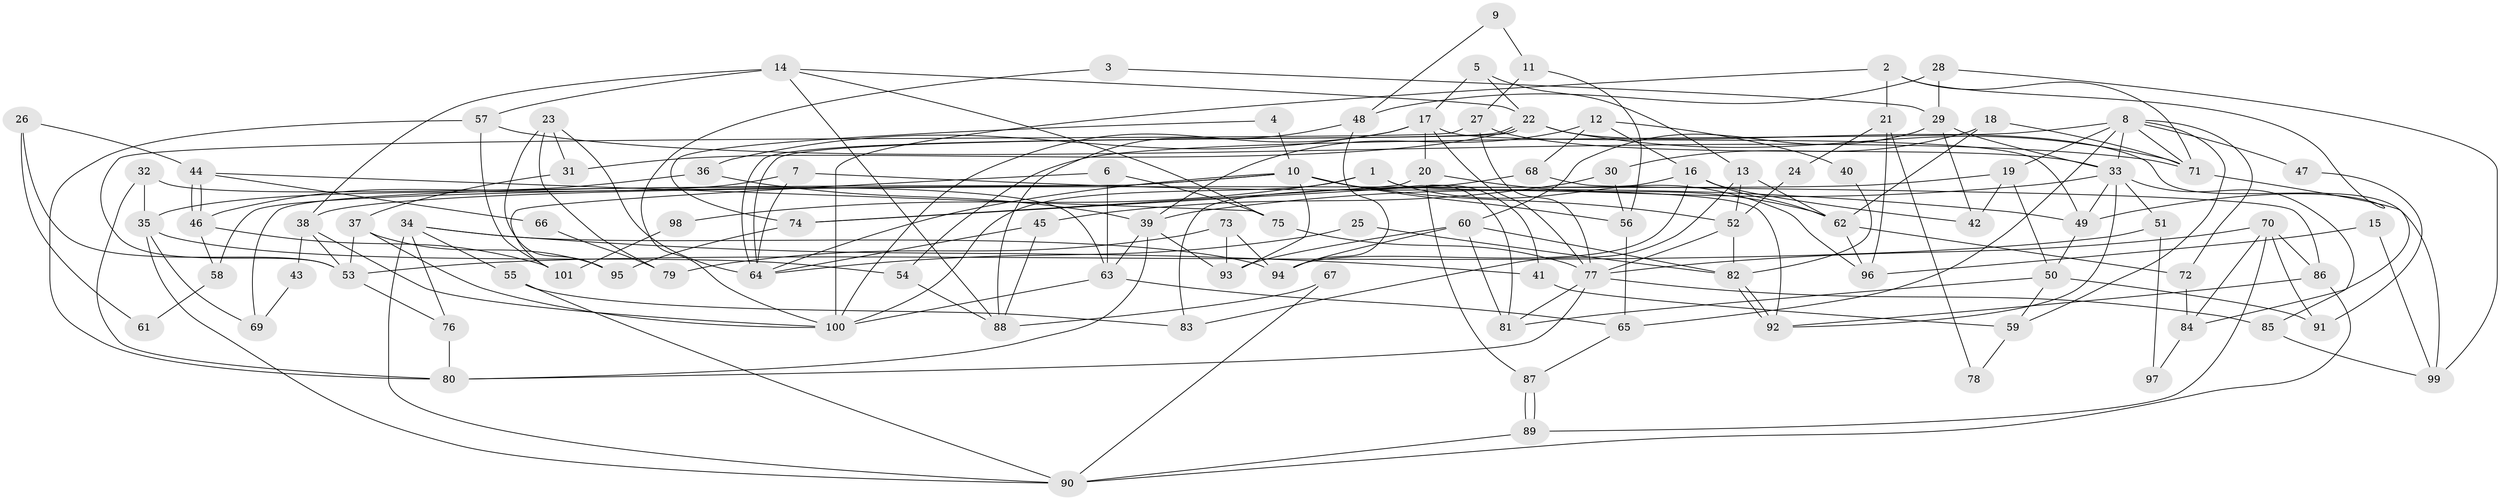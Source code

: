 // coarse degree distribution, {6: 0.1, 8: 0.05, 5: 0.2, 2: 0.15, 3: 0.21666666666666667, 18: 0.016666666666666666, 12: 0.03333333333333333, 4: 0.15, 10: 0.03333333333333333, 7: 0.05}
// Generated by graph-tools (version 1.1) at 2025/18/03/04/25 18:18:45]
// undirected, 101 vertices, 202 edges
graph export_dot {
graph [start="1"]
  node [color=gray90,style=filled];
  1;
  2;
  3;
  4;
  5;
  6;
  7;
  8;
  9;
  10;
  11;
  12;
  13;
  14;
  15;
  16;
  17;
  18;
  19;
  20;
  21;
  22;
  23;
  24;
  25;
  26;
  27;
  28;
  29;
  30;
  31;
  32;
  33;
  34;
  35;
  36;
  37;
  38;
  39;
  40;
  41;
  42;
  43;
  44;
  45;
  46;
  47;
  48;
  49;
  50;
  51;
  52;
  53;
  54;
  55;
  56;
  57;
  58;
  59;
  60;
  61;
  62;
  63;
  64;
  65;
  66;
  67;
  68;
  69;
  70;
  71;
  72;
  73;
  74;
  75;
  76;
  77;
  78;
  79;
  80;
  81;
  82;
  83;
  84;
  85;
  86;
  87;
  88;
  89;
  90;
  91;
  92;
  93;
  94;
  95;
  96;
  97;
  98;
  99;
  100;
  101;
  1 -- 92;
  1 -- 100;
  1 -- 96;
  1 -- 98;
  2 -- 100;
  2 -- 71;
  2 -- 21;
  2 -- 49;
  3 -- 100;
  3 -- 29;
  4 -- 10;
  4 -- 74;
  5 -- 17;
  5 -- 22;
  5 -- 13;
  6 -- 101;
  6 -- 75;
  6 -- 63;
  7 -- 64;
  7 -- 49;
  7 -- 35;
  8 -- 72;
  8 -- 33;
  8 -- 19;
  8 -- 47;
  8 -- 54;
  8 -- 59;
  8 -- 65;
  8 -- 71;
  9 -- 11;
  9 -- 48;
  10 -- 41;
  10 -- 52;
  10 -- 56;
  10 -- 58;
  10 -- 64;
  10 -- 69;
  10 -- 81;
  10 -- 93;
  11 -- 27;
  11 -- 56;
  12 -- 16;
  12 -- 39;
  12 -- 40;
  12 -- 68;
  13 -- 52;
  13 -- 62;
  13 -- 83;
  14 -- 22;
  14 -- 38;
  14 -- 57;
  14 -- 75;
  14 -- 88;
  15 -- 96;
  15 -- 99;
  16 -- 62;
  16 -- 83;
  16 -- 42;
  16 -- 94;
  17 -- 20;
  17 -- 77;
  17 -- 36;
  17 -- 49;
  17 -- 100;
  18 -- 30;
  18 -- 71;
  18 -- 62;
  19 -- 50;
  19 -- 38;
  19 -- 42;
  20 -- 87;
  20 -- 62;
  20 -- 74;
  21 -- 96;
  21 -- 24;
  21 -- 78;
  22 -- 71;
  22 -- 64;
  22 -- 64;
  22 -- 31;
  22 -- 99;
  23 -- 64;
  23 -- 95;
  23 -- 31;
  23 -- 79;
  24 -- 52;
  25 -- 64;
  25 -- 82;
  26 -- 44;
  26 -- 53;
  26 -- 61;
  27 -- 53;
  27 -- 77;
  27 -- 33;
  28 -- 48;
  28 -- 29;
  28 -- 99;
  29 -- 42;
  29 -- 33;
  29 -- 60;
  30 -- 45;
  30 -- 56;
  31 -- 37;
  32 -- 63;
  32 -- 80;
  32 -- 35;
  33 -- 49;
  33 -- 39;
  33 -- 51;
  33 -- 85;
  33 -- 92;
  34 -- 94;
  34 -- 90;
  34 -- 41;
  34 -- 55;
  34 -- 76;
  35 -- 54;
  35 -- 69;
  35 -- 90;
  36 -- 39;
  36 -- 46;
  37 -- 53;
  37 -- 95;
  37 -- 100;
  38 -- 100;
  38 -- 43;
  38 -- 53;
  39 -- 63;
  39 -- 80;
  39 -- 93;
  40 -- 82;
  41 -- 59;
  43 -- 69;
  44 -- 46;
  44 -- 46;
  44 -- 75;
  44 -- 66;
  45 -- 64;
  45 -- 88;
  46 -- 58;
  46 -- 101;
  47 -- 91;
  48 -- 94;
  48 -- 88;
  49 -- 50;
  50 -- 81;
  50 -- 59;
  50 -- 91;
  51 -- 53;
  51 -- 97;
  52 -- 82;
  52 -- 77;
  53 -- 76;
  54 -- 88;
  55 -- 90;
  55 -- 83;
  56 -- 65;
  57 -- 80;
  57 -- 71;
  57 -- 101;
  58 -- 61;
  59 -- 78;
  60 -- 93;
  60 -- 81;
  60 -- 82;
  60 -- 94;
  62 -- 72;
  62 -- 96;
  63 -- 100;
  63 -- 65;
  65 -- 87;
  66 -- 79;
  67 -- 88;
  67 -- 90;
  68 -- 86;
  68 -- 74;
  70 -- 77;
  70 -- 89;
  70 -- 84;
  70 -- 86;
  70 -- 91;
  71 -- 84;
  72 -- 84;
  73 -- 94;
  73 -- 93;
  73 -- 79;
  74 -- 95;
  75 -- 77;
  76 -- 80;
  77 -- 81;
  77 -- 85;
  77 -- 80;
  82 -- 92;
  82 -- 92;
  84 -- 97;
  85 -- 99;
  86 -- 92;
  86 -- 90;
  87 -- 89;
  87 -- 89;
  89 -- 90;
  98 -- 101;
}
